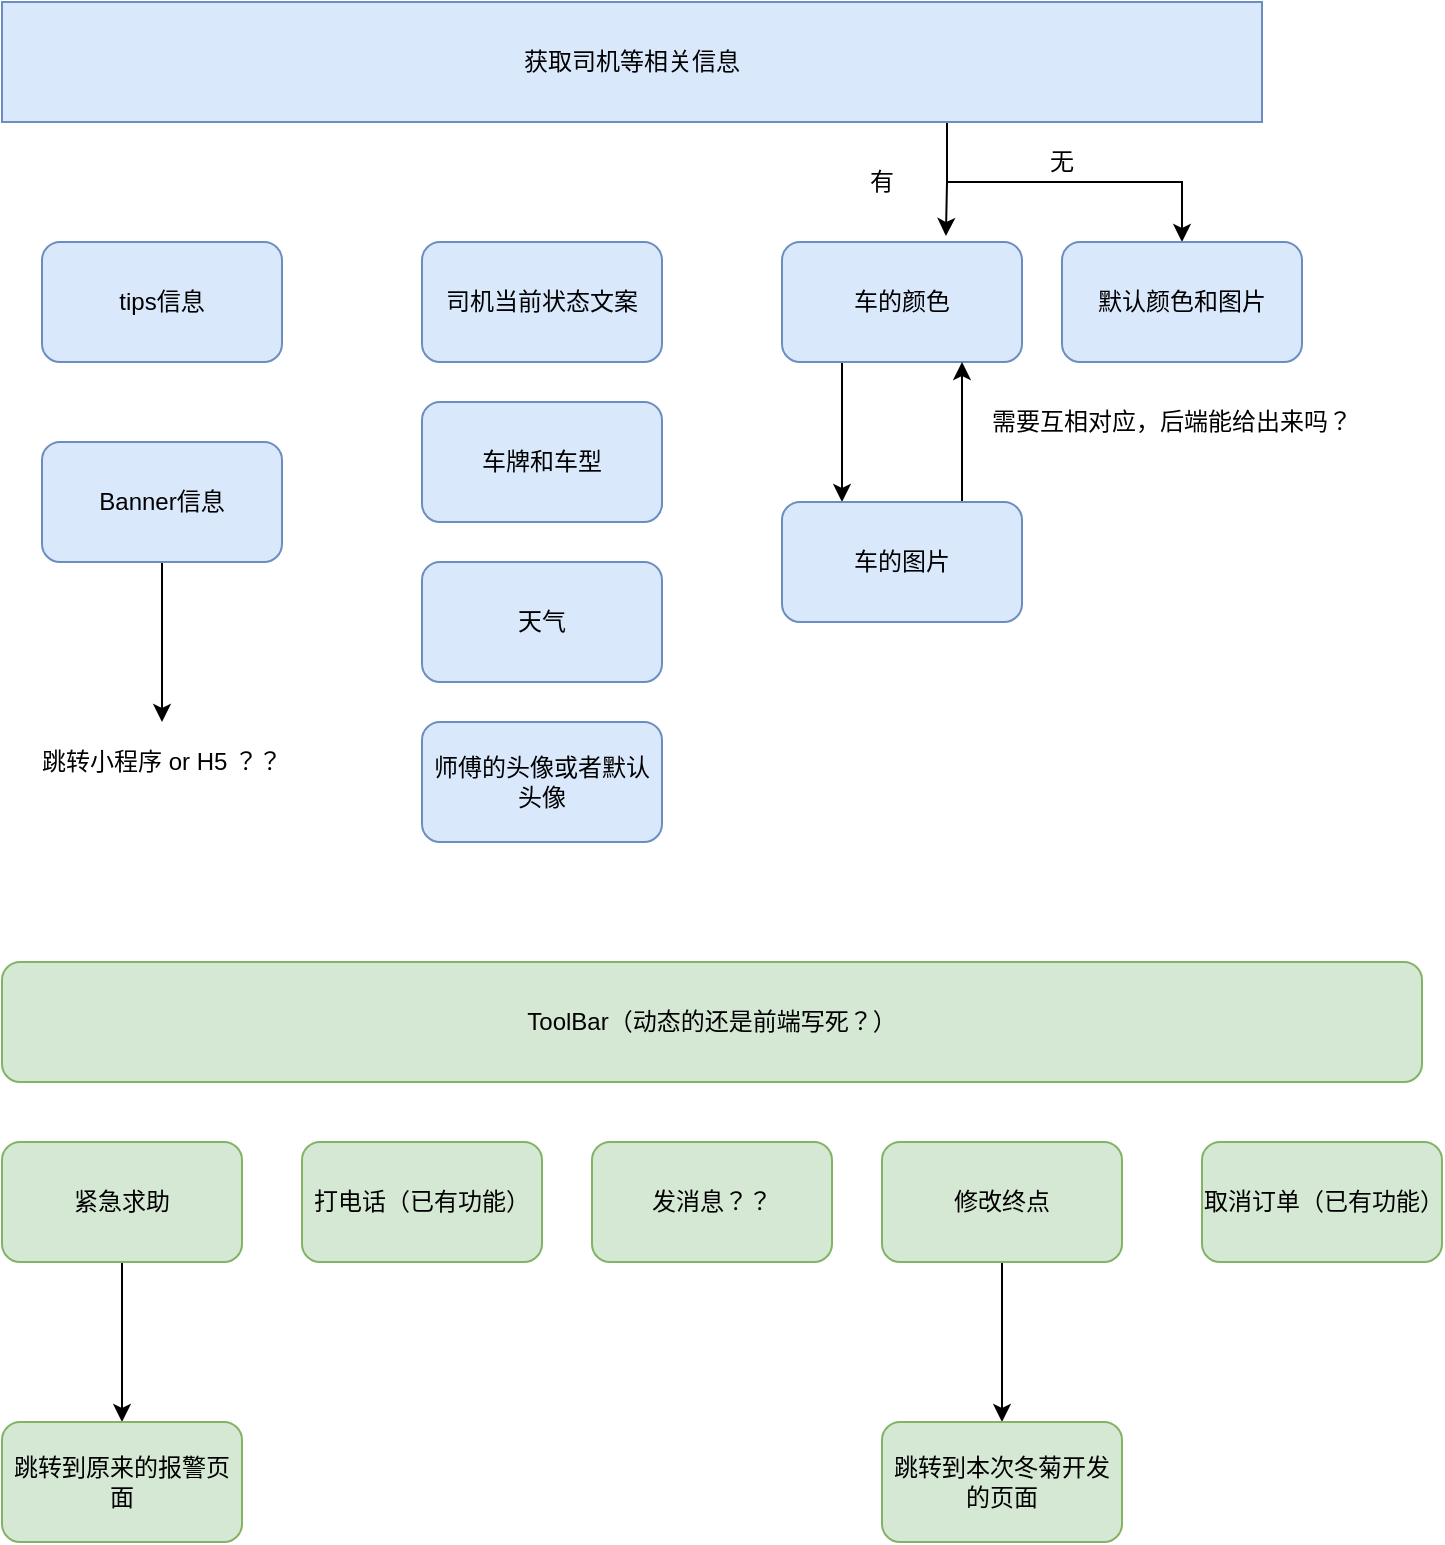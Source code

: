 <mxfile version="14.7.3" type="github" pages="2">
  <diagram id="M0GXjz0kVizOSfqk11xL" name="Page-1">
    <mxGraphModel dx="1042" dy="747" grid="1" gridSize="10" guides="1" tooltips="1" connect="1" arrows="1" fold="1" page="1" pageScale="1" pageWidth="827" pageHeight="1169" math="0" shadow="0">
      <root>
        <mxCell id="0" />
        <mxCell id="1" parent="0" />
        <mxCell id="ibusg23b28n_yPPuOVCP-29" style="edgeStyle=orthogonalEdgeStyle;rounded=0;orthogonalLoop=1;jettySize=auto;html=1;exitX=0.75;exitY=1;exitDx=0;exitDy=0;entryX=0.683;entryY=-0.05;entryDx=0;entryDy=0;entryPerimeter=0;" edge="1" parent="1" source="ibusg23b28n_yPPuOVCP-15" target="ibusg23b28n_yPPuOVCP-20">
          <mxGeometry relative="1" as="geometry" />
        </mxCell>
        <mxCell id="ibusg23b28n_yPPuOVCP-33" style="edgeStyle=orthogonalEdgeStyle;rounded=0;orthogonalLoop=1;jettySize=auto;html=1;exitX=0.75;exitY=1;exitDx=0;exitDy=0;entryX=0.5;entryY=0;entryDx=0;entryDy=0;" edge="1" parent="1" source="ibusg23b28n_yPPuOVCP-15" target="ibusg23b28n_yPPuOVCP-32">
          <mxGeometry relative="1" as="geometry" />
        </mxCell>
        <mxCell id="ibusg23b28n_yPPuOVCP-15" value="获取司机等相关信息" style="rounded=0;whiteSpace=wrap;html=1;fillColor=#dae8fc;strokeColor=#6c8ebf;" vertex="1" parent="1">
          <mxGeometry x="50" y="110" width="630" height="60" as="geometry" />
        </mxCell>
        <mxCell id="ibusg23b28n_yPPuOVCP-16" value="tips信息" style="rounded=1;whiteSpace=wrap;html=1;fillColor=#dae8fc;strokeColor=#6c8ebf;" vertex="1" parent="1">
          <mxGeometry x="70" y="230" width="120" height="60" as="geometry" />
        </mxCell>
        <mxCell id="ibusg23b28n_yPPuOVCP-17" value="司机当前状态文案" style="rounded=1;whiteSpace=wrap;html=1;fillColor=#dae8fc;strokeColor=#6c8ebf;" vertex="1" parent="1">
          <mxGeometry x="260" y="230" width="120" height="60" as="geometry" />
        </mxCell>
        <mxCell id="ibusg23b28n_yPPuOVCP-18" value="车牌和车型" style="rounded=1;whiteSpace=wrap;html=1;fillColor=#dae8fc;strokeColor=#6c8ebf;" vertex="1" parent="1">
          <mxGeometry x="260" y="310" width="120" height="60" as="geometry" />
        </mxCell>
        <mxCell id="ibusg23b28n_yPPuOVCP-19" value="天气" style="rounded=1;whiteSpace=wrap;html=1;fillColor=#dae8fc;strokeColor=#6c8ebf;" vertex="1" parent="1">
          <mxGeometry x="260" y="390" width="120" height="60" as="geometry" />
        </mxCell>
        <mxCell id="ibusg23b28n_yPPuOVCP-26" style="edgeStyle=orthogonalEdgeStyle;rounded=0;orthogonalLoop=1;jettySize=auto;html=1;exitX=0.25;exitY=1;exitDx=0;exitDy=0;entryX=0.25;entryY=0;entryDx=0;entryDy=0;" edge="1" parent="1" source="ibusg23b28n_yPPuOVCP-20" target="ibusg23b28n_yPPuOVCP-24">
          <mxGeometry relative="1" as="geometry" />
        </mxCell>
        <mxCell id="ibusg23b28n_yPPuOVCP-20" value="车的颜色" style="rounded=1;whiteSpace=wrap;html=1;fillColor=#dae8fc;strokeColor=#6c8ebf;" vertex="1" parent="1">
          <mxGeometry x="440" y="230" width="120" height="60" as="geometry" />
        </mxCell>
        <mxCell id="ibusg23b28n_yPPuOVCP-21" value="师傅的头像或者默认头像" style="rounded=1;whiteSpace=wrap;html=1;fillColor=#dae8fc;strokeColor=#6c8ebf;" vertex="1" parent="1">
          <mxGeometry x="260" y="470" width="120" height="60" as="geometry" />
        </mxCell>
        <mxCell id="ibusg23b28n_yPPuOVCP-27" style="edgeStyle=orthogonalEdgeStyle;rounded=0;orthogonalLoop=1;jettySize=auto;html=1;exitX=0.75;exitY=0;exitDx=0;exitDy=0;entryX=0.75;entryY=1;entryDx=0;entryDy=0;" edge="1" parent="1" source="ibusg23b28n_yPPuOVCP-24" target="ibusg23b28n_yPPuOVCP-20">
          <mxGeometry relative="1" as="geometry" />
        </mxCell>
        <mxCell id="ibusg23b28n_yPPuOVCP-24" value="车的图片" style="rounded=1;whiteSpace=wrap;html=1;fillColor=#dae8fc;strokeColor=#6c8ebf;" vertex="1" parent="1">
          <mxGeometry x="440" y="360" width="120" height="60" as="geometry" />
        </mxCell>
        <mxCell id="ibusg23b28n_yPPuOVCP-28" value="需要互相对应，后端能给出来吗？" style="text;html=1;strokeColor=none;fillColor=none;align=center;verticalAlign=middle;whiteSpace=wrap;rounded=0;" vertex="1" parent="1">
          <mxGeometry x="540" y="310" width="190" height="20" as="geometry" />
        </mxCell>
        <mxCell id="ibusg23b28n_yPPuOVCP-31" value="有" style="text;html=1;strokeColor=none;fillColor=none;align=center;verticalAlign=middle;whiteSpace=wrap;rounded=0;" vertex="1" parent="1">
          <mxGeometry x="470" y="190" width="40" height="20" as="geometry" />
        </mxCell>
        <mxCell id="ibusg23b28n_yPPuOVCP-32" value="默认颜色和图片" style="rounded=1;whiteSpace=wrap;html=1;fillColor=#dae8fc;strokeColor=#6c8ebf;" vertex="1" parent="1">
          <mxGeometry x="580" y="230" width="120" height="60" as="geometry" />
        </mxCell>
        <mxCell id="ibusg23b28n_yPPuOVCP-34" value="无" style="text;html=1;strokeColor=none;fillColor=none;align=center;verticalAlign=middle;whiteSpace=wrap;rounded=0;" vertex="1" parent="1">
          <mxGeometry x="560" y="180" width="40" height="20" as="geometry" />
        </mxCell>
        <mxCell id="ibusg23b28n_yPPuOVCP-37" value="" style="edgeStyle=orthogonalEdgeStyle;rounded=0;orthogonalLoop=1;jettySize=auto;html=1;" edge="1" parent="1" source="ibusg23b28n_yPPuOVCP-35">
          <mxGeometry relative="1" as="geometry">
            <mxPoint x="130" y="470" as="targetPoint" />
          </mxGeometry>
        </mxCell>
        <mxCell id="ibusg23b28n_yPPuOVCP-35" value="Banner信息" style="rounded=1;whiteSpace=wrap;html=1;fillColor=#dae8fc;strokeColor=#6c8ebf;" vertex="1" parent="1">
          <mxGeometry x="70" y="330" width="120" height="60" as="geometry" />
        </mxCell>
        <mxCell id="ibusg23b28n_yPPuOVCP-38" value="跳转小程序 or H5 ？？" style="text;html=1;strokeColor=none;fillColor=none;align=center;verticalAlign=middle;whiteSpace=wrap;rounded=0;" vertex="1" parent="1">
          <mxGeometry x="50" y="480" width="160" height="20" as="geometry" />
        </mxCell>
        <mxCell id="ibusg23b28n_yPPuOVCP-39" value="ToolBar（动态的还是前端写死？）" style="rounded=1;whiteSpace=wrap;html=1;fillColor=#d5e8d4;strokeColor=#82b366;" vertex="1" parent="1">
          <mxGeometry x="50" y="590" width="710" height="60" as="geometry" />
        </mxCell>
        <mxCell id="ibusg23b28n_yPPuOVCP-42" value="" style="edgeStyle=orthogonalEdgeStyle;rounded=0;orthogonalLoop=1;jettySize=auto;html=1;" edge="1" parent="1" source="ibusg23b28n_yPPuOVCP-40" target="ibusg23b28n_yPPuOVCP-41">
          <mxGeometry relative="1" as="geometry" />
        </mxCell>
        <mxCell id="ibusg23b28n_yPPuOVCP-40" value="紧急求助" style="rounded=1;whiteSpace=wrap;html=1;fillColor=#d5e8d4;strokeColor=#82b366;" vertex="1" parent="1">
          <mxGeometry x="50" y="680" width="120" height="60" as="geometry" />
        </mxCell>
        <mxCell id="ibusg23b28n_yPPuOVCP-41" value="跳转到原来的报警页面" style="rounded=1;whiteSpace=wrap;html=1;fillColor=#d5e8d4;strokeColor=#82b366;" vertex="1" parent="1">
          <mxGeometry x="50" y="820" width="120" height="60" as="geometry" />
        </mxCell>
        <mxCell id="ibusg23b28n_yPPuOVCP-43" value="打电话（已有功能）" style="rounded=1;whiteSpace=wrap;html=1;fillColor=#d5e8d4;strokeColor=#82b366;" vertex="1" parent="1">
          <mxGeometry x="200" y="680" width="120" height="60" as="geometry" />
        </mxCell>
        <mxCell id="ibusg23b28n_yPPuOVCP-44" value="发消息？？" style="rounded=1;whiteSpace=wrap;html=1;fillColor=#d5e8d4;strokeColor=#82b366;" vertex="1" parent="1">
          <mxGeometry x="345" y="680" width="120" height="60" as="geometry" />
        </mxCell>
        <mxCell id="ibusg23b28n_yPPuOVCP-47" value="" style="edgeStyle=orthogonalEdgeStyle;rounded=0;orthogonalLoop=1;jettySize=auto;html=1;" edge="1" parent="1" source="ibusg23b28n_yPPuOVCP-45" target="ibusg23b28n_yPPuOVCP-46">
          <mxGeometry relative="1" as="geometry" />
        </mxCell>
        <mxCell id="ibusg23b28n_yPPuOVCP-45" value="修改终点" style="rounded=1;whiteSpace=wrap;html=1;fillColor=#d5e8d4;strokeColor=#82b366;" vertex="1" parent="1">
          <mxGeometry x="490" y="680" width="120" height="60" as="geometry" />
        </mxCell>
        <mxCell id="ibusg23b28n_yPPuOVCP-46" value="跳转到本次冬菊开发的页面" style="rounded=1;whiteSpace=wrap;html=1;fillColor=#d5e8d4;strokeColor=#82b366;" vertex="1" parent="1">
          <mxGeometry x="490" y="820" width="120" height="60" as="geometry" />
        </mxCell>
        <mxCell id="ibusg23b28n_yPPuOVCP-48" value="取消订单（已有功能）" style="rounded=1;whiteSpace=wrap;html=1;fillColor=#d5e8d4;strokeColor=#82b366;" vertex="1" parent="1">
          <mxGeometry x="650" y="680" width="120" height="60" as="geometry" />
        </mxCell>
      </root>
    </mxGraphModel>
  </diagram>
  <diagram id="YMwETe-o5JyK5KCpaD5P" name="Page-2">
    <mxGraphModel dx="1869" dy="747" grid="1" gridSize="10" guides="1" tooltips="1" connect="1" arrows="1" fold="1" page="1" pageScale="1" pageWidth="827" pageHeight="1169" math="0" shadow="0">
      <root>
        <mxCell id="_jmYUeYiFWSKFXeWbkaF-0" />
        <mxCell id="_jmYUeYiFWSKFXeWbkaF-1" parent="_jmYUeYiFWSKFXeWbkaF-0" />
        <mxCell id="_jmYUeYiFWSKFXeWbkaF-51" style="edgeStyle=orthogonalEdgeStyle;rounded=0;orthogonalLoop=1;jettySize=auto;html=1;exitX=0.5;exitY=1;exitDx=0;exitDy=0;entryX=0.5;entryY=0;entryDx=0;entryDy=0;" edge="1" parent="_jmYUeYiFWSKFXeWbkaF-1" source="_jmYUeYiFWSKFXeWbkaF-2" target="_jmYUeYiFWSKFXeWbkaF-22">
          <mxGeometry relative="1" as="geometry">
            <Array as="points">
              <mxPoint x="370" y="170" />
              <mxPoint x="160" y="170" />
            </Array>
          </mxGeometry>
        </mxCell>
        <mxCell id="_jmYUeYiFWSKFXeWbkaF-74" style="edgeStyle=orthogonalEdgeStyle;rounded=0;orthogonalLoop=1;jettySize=auto;html=1;exitX=0.5;exitY=1;exitDx=0;exitDy=0;entryX=0.5;entryY=0;entryDx=0;entryDy=0;" edge="1" parent="_jmYUeYiFWSKFXeWbkaF-1" source="_jmYUeYiFWSKFXeWbkaF-2" target="_jmYUeYiFWSKFXeWbkaF-75">
          <mxGeometry relative="1" as="geometry">
            <mxPoint x="710" y="200" as="targetPoint" />
          </mxGeometry>
        </mxCell>
        <mxCell id="_jmYUeYiFWSKFXeWbkaF-93" style="edgeStyle=orthogonalEdgeStyle;rounded=0;orthogonalLoop=1;jettySize=auto;html=1;exitX=0.5;exitY=1;exitDx=0;exitDy=0;" edge="1" parent="_jmYUeYiFWSKFXeWbkaF-1" source="_jmYUeYiFWSKFXeWbkaF-2" target="_jmYUeYiFWSKFXeWbkaF-89">
          <mxGeometry relative="1" as="geometry">
            <Array as="points">
              <mxPoint x="370" y="170" />
              <mxPoint x="1200" y="170" />
            </Array>
          </mxGeometry>
        </mxCell>
        <mxCell id="_jmYUeYiFWSKFXeWbkaF-2" value="当前订单状态轮询" style="rounded=1;whiteSpace=wrap;html=1;fillColor=#f5f5f5;strokeColor=#666666;fontColor=#333333;" vertex="1" parent="_jmYUeYiFWSKFXeWbkaF-1">
          <mxGeometry x="310" y="80" width="120" height="60" as="geometry" />
        </mxCell>
        <mxCell id="_jmYUeYiFWSKFXeWbkaF-26" style="edgeStyle=orthogonalEdgeStyle;rounded=0;orthogonalLoop=1;jettySize=auto;html=1;exitX=0.5;exitY=1;exitDx=0;exitDy=0;" edge="1" parent="_jmYUeYiFWSKFXeWbkaF-1" source="_jmYUeYiFWSKFXeWbkaF-22">
          <mxGeometry relative="1" as="geometry">
            <mxPoint x="80" y="280" as="targetPoint" />
          </mxGeometry>
        </mxCell>
        <mxCell id="_jmYUeYiFWSKFXeWbkaF-94" style="edgeStyle=orthogonalEdgeStyle;rounded=0;orthogonalLoop=1;jettySize=auto;html=1;exitX=0.5;exitY=1;exitDx=0;exitDy=0;entryX=0.5;entryY=0;entryDx=0;entryDy=0;" edge="1" parent="_jmYUeYiFWSKFXeWbkaF-1" source="_jmYUeYiFWSKFXeWbkaF-22" target="_jmYUeYiFWSKFXeWbkaF-61">
          <mxGeometry relative="1" as="geometry" />
        </mxCell>
        <mxCell id="_jmYUeYiFWSKFXeWbkaF-95" style="edgeStyle=orthogonalEdgeStyle;rounded=0;orthogonalLoop=1;jettySize=auto;html=1;exitX=0.5;exitY=1;exitDx=0;exitDy=0;entryX=0.433;entryY=-0.075;entryDx=0;entryDy=0;entryPerimeter=0;" edge="1" parent="_jmYUeYiFWSKFXeWbkaF-1" source="_jmYUeYiFWSKFXeWbkaF-22" target="_jmYUeYiFWSKFXeWbkaF-62">
          <mxGeometry relative="1" as="geometry" />
        </mxCell>
        <mxCell id="_jmYUeYiFWSKFXeWbkaF-22" value="103" style="rounded=1;whiteSpace=wrap;html=1;fillColor=#dae8fc;strokeColor=#6c8ebf;" vertex="1" parent="_jmYUeYiFWSKFXeWbkaF-1">
          <mxGeometry x="100" y="190" width="120" height="30" as="geometry" />
        </mxCell>
        <mxCell id="_jmYUeYiFWSKFXeWbkaF-23" style="edgeStyle=orthogonalEdgeStyle;rounded=0;orthogonalLoop=1;jettySize=auto;html=1;exitX=0.5;exitY=1;exitDx=0;exitDy=0;" edge="1" parent="_jmYUeYiFWSKFXeWbkaF-1" source="_jmYUeYiFWSKFXeWbkaF-22" target="_jmYUeYiFWSKFXeWbkaF-22">
          <mxGeometry relative="1" as="geometry" />
        </mxCell>
        <mxCell id="_jmYUeYiFWSKFXeWbkaF-27" style="edgeStyle=orthogonalEdgeStyle;rounded=0;orthogonalLoop=1;jettySize=auto;html=1;exitX=0.5;exitY=1;exitDx=0;exitDy=0;" edge="1" parent="_jmYUeYiFWSKFXeWbkaF-1">
          <mxGeometry relative="1" as="geometry">
            <mxPoint x="80" y="420" as="sourcePoint" />
            <mxPoint x="80" y="420" as="targetPoint" />
          </mxGeometry>
        </mxCell>
        <mxCell id="_jmYUeYiFWSKFXeWbkaF-28" style="edgeStyle=orthogonalEdgeStyle;rounded=0;orthogonalLoop=1;jettySize=auto;html=1;exitX=0.5;exitY=1;exitDx=0;exitDy=0;" edge="1" parent="_jmYUeYiFWSKFXeWbkaF-1">
          <mxGeometry relative="1" as="geometry">
            <mxPoint x="80" y="420" as="sourcePoint" />
            <mxPoint x="80" y="420" as="targetPoint" />
          </mxGeometry>
        </mxCell>
        <mxCell id="_jmYUeYiFWSKFXeWbkaF-29" value="司机正在赶来" style="rounded=1;whiteSpace=wrap;html=1;fillColor=#d5e8d4;strokeColor=#82b366;" vertex="1" parent="_jmYUeYiFWSKFXeWbkaF-1">
          <mxGeometry x="20" y="340" width="120" height="40" as="geometry" />
        </mxCell>
        <mxCell id="_jmYUeYiFWSKFXeWbkaF-30" style="edgeStyle=orthogonalEdgeStyle;rounded=0;orthogonalLoop=1;jettySize=auto;html=1;exitX=0.5;exitY=1;exitDx=0;exitDy=0;" edge="1" parent="_jmYUeYiFWSKFXeWbkaF-1" source="_jmYUeYiFWSKFXeWbkaF-29" target="_jmYUeYiFWSKFXeWbkaF-29">
          <mxGeometry relative="1" as="geometry" />
        </mxCell>
        <mxCell id="_jmYUeYiFWSKFXeWbkaF-32" value="订单预约成功" style="rounded=1;whiteSpace=wrap;html=1;fillColor=#e1d5e7;strokeColor=#9673a6;" vertex="1" parent="_jmYUeYiFWSKFXeWbkaF-1">
          <mxGeometry x="160" y="340" width="120" height="40" as="geometry" />
        </mxCell>
        <mxCell id="_jmYUeYiFWSKFXeWbkaF-36" value="司机已到达" style="rounded=1;whiteSpace=wrap;html=1;fillColor=#d5e8d4;strokeColor=#82b366;" vertex="1" parent="_jmYUeYiFWSKFXeWbkaF-1">
          <mxGeometry x="650" y="345" width="120" height="40" as="geometry" />
        </mxCell>
        <mxCell id="_jmYUeYiFWSKFXeWbkaF-50" value="行程中" style="rounded=1;whiteSpace=wrap;html=1;fillColor=#d5e8d4;strokeColor=#82b366;" vertex="1" parent="_jmYUeYiFWSKFXeWbkaF-1">
          <mxGeometry x="1060" y="350" width="120" height="40" as="geometry" />
        </mxCell>
        <mxCell id="_jmYUeYiFWSKFXeWbkaF-55" value="请准时到“xxx起始点”上车" style="rounded=1;whiteSpace=wrap;html=1;fillColor=#d5e8d4;strokeColor=#82b366;" vertex="1" parent="_jmYUeYiFWSKFXeWbkaF-1">
          <mxGeometry x="20" y="400" width="120" height="40" as="geometry" />
        </mxCell>
        <mxCell id="_jmYUeYiFWSKFXeWbkaF-56" value="&lt;div class=&quot;lake-content&quot;&gt;&lt;ul class=&quot;ne-ul&quot; style=&quot;margin: 0px 0px 0px 2em ; padding-left: 23px ; list-style: circle&quot;&gt;&lt;li id=&quot;ud6bd0647&quot;&gt;&lt;span class=&quot;ne-text&quot;&gt;${日期} ${时间}&lt;/span&gt;&lt;/li&gt;&lt;li id=&quot;u240501ad&quot;&gt;&lt;span class=&quot;ne-text&quot;&gt;若日期为今天或明天时，则展示“今天”/“明天”以替代日期&lt;/span&gt;&lt;/li&gt;&lt;/ul&gt;&lt;ul class=&quot;ne-ul&quot; style=&quot;margin: 0px 0px 0px 2em ; padding-left: 23px ; list-style: circle&quot;&gt;&lt;li id=&quot;uf4e0a685&quot;&gt;&lt;span class=&quot;ne-text&quot;&gt;例如：今天 19:00&amp;nbsp; /明天 19:00&amp;nbsp; /3月23日 19:00&lt;/span&gt;&lt;/li&gt;&lt;/ul&gt;&lt;/div&gt;" style="rounded=1;whiteSpace=wrap;html=1;align=left;fillColor=#e1d5e7;strokeColor=#9673a6;" vertex="1" parent="_jmYUeYiFWSKFXeWbkaF-1">
          <mxGeometry x="160" y="400" width="180" height="110" as="geometry" />
        </mxCell>
        <mxCell id="_jmYUeYiFWSKFXeWbkaF-57" value="请您尽快联系司机上车" style="rounded=1;whiteSpace=wrap;html=1;fillColor=#d5e8d4;strokeColor=#82b366;" vertex="1" parent="_jmYUeYiFWSKFXeWbkaF-1">
          <mxGeometry x="650" y="410" width="120" height="40" as="geometry" />
        </mxCell>
        <mxCell id="_jmYUeYiFWSKFXeWbkaF-58" value="行程已开始，请系好安全带" style="rounded=1;whiteSpace=wrap;html=1;fillColor=#d5e8d4;strokeColor=#82b366;" vertex="1" parent="_jmYUeYiFWSKFXeWbkaF-1">
          <mxGeometry x="1060" y="410" width="120" height="40" as="geometry" />
        </mxCell>
        <mxCell id="_jmYUeYiFWSKFXeWbkaF-59" value="实时单" style="rounded=1;whiteSpace=wrap;html=1;fillColor=#d5e8d4;strokeColor=#82b366;" vertex="1" parent="_jmYUeYiFWSKFXeWbkaF-1">
          <mxGeometry x="20" y="280" width="120" height="40" as="geometry" />
        </mxCell>
        <mxCell id="_jmYUeYiFWSKFXeWbkaF-61" value="预约单（司机位置透出与未透出展现的文案一致）" style="rounded=1;whiteSpace=wrap;html=1;fillColor=#e1d5e7;strokeColor=#9673a6;" vertex="1" parent="_jmYUeYiFWSKFXeWbkaF-1">
          <mxGeometry x="160" y="280" width="140" height="40" as="geometry" />
        </mxCell>
        <mxCell id="_jmYUeYiFWSKFXeWbkaF-62" value="接送机" style="rounded=1;whiteSpace=wrap;html=1;fillColor=#fff2cc;strokeColor=#d6b656;" vertex="1" parent="_jmYUeYiFWSKFXeWbkaF-1">
          <mxGeometry x="350" y="280" width="120" height="40" as="geometry" />
        </mxCell>
        <mxCell id="_jmYUeYiFWSKFXeWbkaF-63" value="已预约成功 +“ 预约时间”【格式与预约单一致】" style="rounded=1;whiteSpace=wrap;html=1;fillColor=#fff2cc;strokeColor=#d6b656;" vertex="1" parent="_jmYUeYiFWSKFXeWbkaF-1">
          <mxGeometry x="354" y="340" width="120" height="50" as="geometry" />
        </mxCell>
        <mxCell id="_jmYUeYiFWSKFXeWbkaF-70" style="edgeStyle=orthogonalEdgeStyle;rounded=0;orthogonalLoop=1;jettySize=auto;html=1;exitX=0.5;exitY=1;exitDx=0;exitDy=0;" edge="1" parent="_jmYUeYiFWSKFXeWbkaF-1" source="_jmYUeYiFWSKFXeWbkaF-64" target="_jmYUeYiFWSKFXeWbkaF-65">
          <mxGeometry relative="1" as="geometry">
            <Array as="points">
              <mxPoint x="414" y="475" />
              <mxPoint x="410" y="475" />
            </Array>
          </mxGeometry>
        </mxCell>
        <mxCell id="_jmYUeYiFWSKFXeWbkaF-80" style="edgeStyle=orthogonalEdgeStyle;rounded=0;orthogonalLoop=1;jettySize=auto;html=1;exitX=0.5;exitY=1;exitDx=0;exitDy=0;" edge="1" parent="_jmYUeYiFWSKFXeWbkaF-1" source="_jmYUeYiFWSKFXeWbkaF-64" target="_jmYUeYiFWSKFXeWbkaF-68">
          <mxGeometry relative="1" as="geometry" />
        </mxCell>
        <mxCell id="_jmYUeYiFWSKFXeWbkaF-64" value="服务有免费等待" style="rounded=1;whiteSpace=wrap;html=1;fillColor=#fff2cc;strokeColor=#d6b656;" vertex="1" parent="_jmYUeYiFWSKFXeWbkaF-1">
          <mxGeometry x="354" y="410" width="120" height="40" as="geometry" />
        </mxCell>
        <mxCell id="_jmYUeYiFWSKFXeWbkaF-65" value="请准时到“xx上车点”上车" style="rounded=1;whiteSpace=wrap;html=1;fillColor=#fff2cc;strokeColor=#d6b656;" vertex="1" parent="_jmYUeYiFWSKFXeWbkaF-1">
          <mxGeometry x="350" y="500" width="120" height="40" as="geometry" />
        </mxCell>
        <mxCell id="_jmYUeYiFWSKFXeWbkaF-68" value="&lt;div class=&quot;lake-content&quot;&gt;&lt;span class=&quot;ne-text&quot;&gt;航班抵达后司机免费等候60分钟 乘车须知（乘车须知点击跳转原说明页）&lt;/span&gt;&lt;/div&gt;" style="rounded=1;whiteSpace=wrap;html=1;fillColor=#fff2cc;strokeColor=#d6b656;" vertex="1" parent="_jmYUeYiFWSKFXeWbkaF-1">
          <mxGeometry x="510" y="500" width="120" height="80" as="geometry" />
        </mxCell>
        <mxCell id="_jmYUeYiFWSKFXeWbkaF-72" value="无" style="text;html=1;strokeColor=none;fillColor=none;align=center;verticalAlign=middle;whiteSpace=wrap;rounded=0;" vertex="1" parent="_jmYUeYiFWSKFXeWbkaF-1">
          <mxGeometry x="370" y="470" width="40" height="20" as="geometry" />
        </mxCell>
        <mxCell id="_jmYUeYiFWSKFXeWbkaF-73" value="有" style="text;html=1;strokeColor=none;fillColor=none;align=center;verticalAlign=middle;whiteSpace=wrap;rounded=0;" vertex="1" parent="_jmYUeYiFWSKFXeWbkaF-1">
          <mxGeometry x="490" y="450" width="40" height="20" as="geometry" />
        </mxCell>
        <mxCell id="_jmYUeYiFWSKFXeWbkaF-107" style="edgeStyle=orthogonalEdgeStyle;rounded=0;orthogonalLoop=1;jettySize=auto;html=1;exitX=0.5;exitY=1;exitDx=0;exitDy=0;entryX=0.5;entryY=0;entryDx=0;entryDy=0;strokeWidth=1;" edge="1" parent="_jmYUeYiFWSKFXeWbkaF-1" source="_jmYUeYiFWSKFXeWbkaF-75" target="_jmYUeYiFWSKFXeWbkaF-76">
          <mxGeometry relative="1" as="geometry" />
        </mxCell>
        <mxCell id="_jmYUeYiFWSKFXeWbkaF-108" style="edgeStyle=orthogonalEdgeStyle;rounded=0;orthogonalLoop=1;jettySize=auto;html=1;exitX=0.5;exitY=1;exitDx=0;exitDy=0;entryX=0.5;entryY=0;entryDx=0;entryDy=0;strokeWidth=1;" edge="1" parent="_jmYUeYiFWSKFXeWbkaF-1" source="_jmYUeYiFWSKFXeWbkaF-75" target="_jmYUeYiFWSKFXeWbkaF-78">
          <mxGeometry relative="1" as="geometry" />
        </mxCell>
        <mxCell id="_jmYUeYiFWSKFXeWbkaF-75" value="104" style="rounded=1;whiteSpace=wrap;html=1;fillColor=#dae8fc;strokeColor=#6c8ebf;" vertex="1" parent="_jmYUeYiFWSKFXeWbkaF-1">
          <mxGeometry x="740" y="200" width="110" height="30" as="geometry" />
        </mxCell>
        <mxCell id="_jmYUeYiFWSKFXeWbkaF-76" value="实时单和预约单" style="rounded=1;whiteSpace=wrap;html=1;fillColor=#d5e8d4;strokeColor=#82b366;" vertex="1" parent="_jmYUeYiFWSKFXeWbkaF-1">
          <mxGeometry x="650" y="280" width="120" height="40" as="geometry" />
        </mxCell>
        <mxCell id="_jmYUeYiFWSKFXeWbkaF-78" value="接送机" style="rounded=1;whiteSpace=wrap;html=1;fillColor=#e1d5e7;strokeColor=#9673a6;" vertex="1" parent="_jmYUeYiFWSKFXeWbkaF-1">
          <mxGeometry x="800" y="280" width="120" height="40" as="geometry" />
        </mxCell>
        <mxCell id="_jmYUeYiFWSKFXeWbkaF-79" value="司机已到达上车点" style="rounded=1;whiteSpace=wrap;html=1;fillColor=#e1d5e7;strokeColor=#9673a6;" vertex="1" parent="_jmYUeYiFWSKFXeWbkaF-1">
          <mxGeometry x="810" y="345" width="120" height="35" as="geometry" />
        </mxCell>
        <mxCell id="_jmYUeYiFWSKFXeWbkaF-84" style="edgeStyle=orthogonalEdgeStyle;rounded=0;orthogonalLoop=1;jettySize=auto;html=1;exitX=0.5;exitY=1;exitDx=0;exitDy=0;entryX=0.5;entryY=0;entryDx=0;entryDy=0;" edge="1" parent="_jmYUeYiFWSKFXeWbkaF-1" source="_jmYUeYiFWSKFXeWbkaF-81" target="_jmYUeYiFWSKFXeWbkaF-82">
          <mxGeometry relative="1" as="geometry" />
        </mxCell>
        <mxCell id="_jmYUeYiFWSKFXeWbkaF-85" style="edgeStyle=orthogonalEdgeStyle;rounded=0;orthogonalLoop=1;jettySize=auto;html=1;exitX=0.5;exitY=1;exitDx=0;exitDy=0;entryX=0.5;entryY=0;entryDx=0;entryDy=0;" edge="1" parent="_jmYUeYiFWSKFXeWbkaF-1" source="_jmYUeYiFWSKFXeWbkaF-81" target="_jmYUeYiFWSKFXeWbkaF-83">
          <mxGeometry relative="1" as="geometry" />
        </mxCell>
        <mxCell id="_jmYUeYiFWSKFXeWbkaF-81" value="服务有免费等待" style="rounded=1;whiteSpace=wrap;html=1;fillColor=#e1d5e7;strokeColor=#9673a6;" vertex="1" parent="_jmYUeYiFWSKFXeWbkaF-1">
          <mxGeometry x="810" y="410" width="120" height="40" as="geometry" />
        </mxCell>
        <mxCell id="_jmYUeYiFWSKFXeWbkaF-82" value="请您尽快联系司机上车" style="rounded=1;whiteSpace=wrap;html=1;fillColor=#e1d5e7;strokeColor=#9673a6;" vertex="1" parent="_jmYUeYiFWSKFXeWbkaF-1">
          <mxGeometry x="770" y="500" width="120" height="50" as="geometry" />
        </mxCell>
        <mxCell id="_jmYUeYiFWSKFXeWbkaF-83" value="&lt;div class=&quot;lake-content&quot;&gt;&lt;ul class=&quot;ne-ul&quot; style=&quot;margin: 0px ; padding-left: 23px&quot;&gt;&lt;li id=&quot;u0c1356b6&quot;&gt;&lt;span class=&quot;ne-text&quot;&gt;若读取到服务有免费等待的配置看，则展示：航班抵达后司机免费等候60分钟 乘车须知（乘车须知点击跳转原说明页）&lt;/span&gt;&lt;/li&gt;&lt;/ul&gt;&lt;/div&gt;" style="rounded=1;whiteSpace=wrap;html=1;fillColor=#e1d5e7;strokeColor=#9673a6;" vertex="1" parent="_jmYUeYiFWSKFXeWbkaF-1">
          <mxGeometry x="920" y="500" width="120" height="130" as="geometry" />
        </mxCell>
        <mxCell id="_jmYUeYiFWSKFXeWbkaF-86" value="无" style="text;html=1;strokeColor=none;fillColor=none;align=center;verticalAlign=middle;whiteSpace=wrap;rounded=0;" vertex="1" parent="_jmYUeYiFWSKFXeWbkaF-1">
          <mxGeometry x="780" y="470" width="40" height="20" as="geometry" />
        </mxCell>
        <mxCell id="_jmYUeYiFWSKFXeWbkaF-87" value="有" style="text;html=1;strokeColor=none;fillColor=none;align=center;verticalAlign=middle;whiteSpace=wrap;rounded=0;" vertex="1" parent="_jmYUeYiFWSKFXeWbkaF-1">
          <mxGeometry x="950" y="450" width="40" height="20" as="geometry" />
        </mxCell>
        <mxCell id="_jmYUeYiFWSKFXeWbkaF-88" value="实时单和预约单" style="rounded=1;whiteSpace=wrap;html=1;fillColor=#d5e8d4;strokeColor=#82b366;" vertex="1" parent="_jmYUeYiFWSKFXeWbkaF-1">
          <mxGeometry x="1060" y="290" width="120" height="40" as="geometry" />
        </mxCell>
        <mxCell id="_jmYUeYiFWSKFXeWbkaF-98" style="edgeStyle=orthogonalEdgeStyle;rounded=0;orthogonalLoop=1;jettySize=auto;html=1;exitX=0.5;exitY=1;exitDx=0;exitDy=0;entryX=0.5;entryY=0;entryDx=0;entryDy=0;" edge="1" parent="_jmYUeYiFWSKFXeWbkaF-1" source="_jmYUeYiFWSKFXeWbkaF-89" target="_jmYUeYiFWSKFXeWbkaF-88">
          <mxGeometry relative="1" as="geometry" />
        </mxCell>
        <mxCell id="_jmYUeYiFWSKFXeWbkaF-99" style="edgeStyle=orthogonalEdgeStyle;rounded=0;orthogonalLoop=1;jettySize=auto;html=1;exitX=0.5;exitY=1;exitDx=0;exitDy=0;entryX=0.5;entryY=0;entryDx=0;entryDy=0;" edge="1" parent="_jmYUeYiFWSKFXeWbkaF-1" source="_jmYUeYiFWSKFXeWbkaF-89" target="_jmYUeYiFWSKFXeWbkaF-90">
          <mxGeometry relative="1" as="geometry" />
        </mxCell>
        <mxCell id="_jmYUeYiFWSKFXeWbkaF-89" value="105" style="rounded=1;whiteSpace=wrap;html=1;fillColor=#dae8fc;strokeColor=#6c8ebf;" vertex="1" parent="_jmYUeYiFWSKFXeWbkaF-1">
          <mxGeometry x="1140" y="210" width="120" height="40" as="geometry" />
        </mxCell>
        <mxCell id="_jmYUeYiFWSKFXeWbkaF-90" value="接送机" style="rounded=1;whiteSpace=wrap;html=1;fillColor=#e1d5e7;strokeColor=#9673a6;" vertex="1" parent="_jmYUeYiFWSKFXeWbkaF-1">
          <mxGeometry x="1241" y="290" width="120" height="40" as="geometry" />
        </mxCell>
        <mxCell id="_jmYUeYiFWSKFXeWbkaF-91" value="行程中" style="rounded=1;whiteSpace=wrap;html=1;fillColor=#e1d5e7;strokeColor=#9673a6;" vertex="1" parent="_jmYUeYiFWSKFXeWbkaF-1">
          <mxGeometry x="1250" y="350" width="120" height="40" as="geometry" />
        </mxCell>
        <mxCell id="_jmYUeYiFWSKFXeWbkaF-92" value="&lt;div class=&quot;lake-content&quot;&gt;&lt;span class=&quot;ne-text&quot;&gt;行程已开始，请系好安全带 乘车须知（乘车须知点击跳转原说明页）&lt;/span&gt;&lt;/div&gt;" style="rounded=1;whiteSpace=wrap;html=1;fillColor=#e1d5e7;strokeColor=#9673a6;" vertex="1" parent="_jmYUeYiFWSKFXeWbkaF-1">
          <mxGeometry x="1250" y="410" width="120" height="60" as="geometry" />
        </mxCell>
        <mxCell id="_jmYUeYiFWSKFXeWbkaF-100" value="" style="endArrow=none;dashed=1;html=1;strokeWidth=2;" edge="1" parent="_jmYUeYiFWSKFXeWbkaF-1">
          <mxGeometry width="50" height="50" relative="1" as="geometry">
            <mxPoint x="-40" y="330" as="sourcePoint" />
            <mxPoint x="1440" y="330" as="targetPoint" />
            <Array as="points">
              <mxPoint x="-10" y="330" />
            </Array>
          </mxGeometry>
        </mxCell>
        <mxCell id="_jmYUeYiFWSKFXeWbkaF-102" value="" style="endArrow=none;dashed=1;html=1;strokeWidth=2;" edge="1" parent="_jmYUeYiFWSKFXeWbkaF-1">
          <mxGeometry width="50" height="50" relative="1" as="geometry">
            <mxPoint x="-40" y="400" as="sourcePoint" />
            <mxPoint x="1450" y="400" as="targetPoint" />
          </mxGeometry>
        </mxCell>
        <mxCell id="_jmYUeYiFWSKFXeWbkaF-104" value="主标题" style="text;html=1;strokeColor=none;fillColor=none;align=center;verticalAlign=middle;whiteSpace=wrap;rounded=0;" vertex="1" parent="_jmYUeYiFWSKFXeWbkaF-1">
          <mxGeometry x="-90" y="350" width="40" height="20" as="geometry" />
        </mxCell>
        <mxCell id="_jmYUeYiFWSKFXeWbkaF-105" value="副标题" style="text;html=1;strokeColor=none;fillColor=none;align=center;verticalAlign=middle;whiteSpace=wrap;rounded=0;" vertex="1" parent="_jmYUeYiFWSKFXeWbkaF-1">
          <mxGeometry x="-90" y="470" width="40" height="20" as="geometry" />
        </mxCell>
        <mxCell id="_jmYUeYiFWSKFXeWbkaF-109" value="" style="endArrow=none;dashed=1;html=1;strokeWidth=1;" edge="1" parent="_jmYUeYiFWSKFXeWbkaF-1">
          <mxGeometry width="50" height="50" relative="1" as="geometry">
            <mxPoint x="640" y="790" as="sourcePoint" />
            <mxPoint x="640" y="170" as="targetPoint" />
          </mxGeometry>
        </mxCell>
        <mxCell id="_jmYUeYiFWSKFXeWbkaF-110" value="" style="endArrow=none;dashed=1;html=1;strokeWidth=1;" edge="1" parent="_jmYUeYiFWSKFXeWbkaF-1">
          <mxGeometry width="50" height="50" relative="1" as="geometry">
            <mxPoint x="1060" y="790" as="sourcePoint" />
            <mxPoint x="1050" y="170" as="targetPoint" />
          </mxGeometry>
        </mxCell>
        <mxCell id="_jmYUeYiFWSKFXeWbkaF-111" value="" style="endArrow=none;dashed=1;html=1;strokeWidth=2;" edge="1" parent="_jmYUeYiFWSKFXeWbkaF-1">
          <mxGeometry width="50" height="50" relative="1" as="geometry">
            <mxPoint x="-30" y="640" as="sourcePoint" />
            <mxPoint x="1500" y="640" as="targetPoint" />
          </mxGeometry>
        </mxCell>
        <mxCell id="_jmYUeYiFWSKFXeWbkaF-112" value="工具栏" style="text;html=1;strokeColor=none;fillColor=none;align=center;verticalAlign=middle;whiteSpace=wrap;rounded=0;" vertex="1" parent="_jmYUeYiFWSKFXeWbkaF-1">
          <mxGeometry x="-90" y="720" width="40" height="20" as="geometry" />
        </mxCell>
        <mxCell id="_jmYUeYiFWSKFXeWbkaF-113" value="紧急求助" style="rounded=1;whiteSpace=wrap;html=1;fillColor=#dae8fc;strokeColor=#6c8ebf;" vertex="1" parent="_jmYUeYiFWSKFXeWbkaF-1">
          <mxGeometry x="-10" y="700" width="120" height="40" as="geometry" />
        </mxCell>
        <mxCell id="_jmYUeYiFWSKFXeWbkaF-114" value="打电话" style="rounded=1;whiteSpace=wrap;html=1;fillColor=#dae8fc;strokeColor=#6c8ebf;" vertex="1" parent="_jmYUeYiFWSKFXeWbkaF-1">
          <mxGeometry x="140" y="700" width="120" height="40" as="geometry" />
        </mxCell>
        <mxCell id="_jmYUeYiFWSKFXeWbkaF-115" value="修改终点" style="rounded=1;whiteSpace=wrap;html=1;fillColor=#dae8fc;strokeColor=#6c8ebf;" vertex="1" parent="_jmYUeYiFWSKFXeWbkaF-1">
          <mxGeometry x="300" y="700" width="120" height="40" as="geometry" />
        </mxCell>
        <mxCell id="_jmYUeYiFWSKFXeWbkaF-116" value="取消订单" style="rounded=1;whiteSpace=wrap;html=1;fillColor=#dae8fc;strokeColor=#6c8ebf;" vertex="1" parent="_jmYUeYiFWSKFXeWbkaF-1">
          <mxGeometry x="460" y="700" width="120" height="40" as="geometry" />
        </mxCell>
        <mxCell id="_jmYUeYiFWSKFXeWbkaF-117" value="紧急求助" style="rounded=1;whiteSpace=wrap;html=1;fillColor=#dae8fc;strokeColor=#6c8ebf;" vertex="1" parent="_jmYUeYiFWSKFXeWbkaF-1">
          <mxGeometry x="660" y="680" width="120" height="30" as="geometry" />
        </mxCell>
        <mxCell id="_jmYUeYiFWSKFXeWbkaF-118" value="打电话" style="rounded=1;whiteSpace=wrap;html=1;fillColor=#dae8fc;strokeColor=#6c8ebf;" vertex="1" parent="_jmYUeYiFWSKFXeWbkaF-1">
          <mxGeometry x="810" y="680" width="120" height="30" as="geometry" />
        </mxCell>
        <mxCell id="_jmYUeYiFWSKFXeWbkaF-119" value="修改终点" style="rounded=1;whiteSpace=wrap;html=1;fillColor=#dae8fc;strokeColor=#6c8ebf;" vertex="1" parent="_jmYUeYiFWSKFXeWbkaF-1">
          <mxGeometry x="950" y="680" width="100" height="30" as="geometry" />
        </mxCell>
        <mxCell id="_jmYUeYiFWSKFXeWbkaF-120" value="取消订单" style="rounded=1;whiteSpace=wrap;html=1;fillColor=#dae8fc;strokeColor=#6c8ebf;" vertex="1" parent="_jmYUeYiFWSKFXeWbkaF-1">
          <mxGeometry x="660" y="730" width="120" height="30" as="geometry" />
        </mxCell>
        <mxCell id="_jmYUeYiFWSKFXeWbkaF-121" value="紧急求助" style="rounded=1;whiteSpace=wrap;html=1;fillColor=#dae8fc;strokeColor=#6c8ebf;" vertex="1" parent="_jmYUeYiFWSKFXeWbkaF-1">
          <mxGeometry x="1080" y="680" width="120" height="40" as="geometry" />
        </mxCell>
        <mxCell id="_jmYUeYiFWSKFXeWbkaF-122" value="联系客服" style="rounded=1;whiteSpace=wrap;html=1;fillColor=#dae8fc;strokeColor=#6c8ebf;" vertex="1" parent="_jmYUeYiFWSKFXeWbkaF-1">
          <mxGeometry x="1220" y="680" width="120" height="40" as="geometry" />
        </mxCell>
        <mxCell id="_jmYUeYiFWSKFXeWbkaF-123" value="修改终点" style="rounded=1;whiteSpace=wrap;html=1;fillColor=#dae8fc;strokeColor=#6c8ebf;" vertex="1" parent="_jmYUeYiFWSKFXeWbkaF-1">
          <mxGeometry x="1370" y="680" width="120" height="40" as="geometry" />
        </mxCell>
        <mxCell id="_jmYUeYiFWSKFXeWbkaF-124" value="行程分享" style="rounded=1;whiteSpace=wrap;html=1;fillColor=#dae8fc;strokeColor=#6c8ebf;" vertex="1" parent="_jmYUeYiFWSKFXeWbkaF-1">
          <mxGeometry x="1080" y="730" width="120" height="40" as="geometry" />
        </mxCell>
        <mxCell id="_jmYUeYiFWSKFXeWbkaF-125" value="打电话" style="rounded=1;whiteSpace=wrap;html=1;fillColor=#dae8fc;strokeColor=#6c8ebf;" vertex="1" parent="_jmYUeYiFWSKFXeWbkaF-1">
          <mxGeometry x="1220" y="730" width="120" height="40" as="geometry" />
        </mxCell>
        <mxCell id="_jmYUeYiFWSKFXeWbkaF-126" value="投诉反馈" style="rounded=1;whiteSpace=wrap;html=1;fillColor=#dae8fc;strokeColor=#6c8ebf;" vertex="1" parent="_jmYUeYiFWSKFXeWbkaF-1">
          <mxGeometry x="1370" y="730" width="120" height="40" as="geometry" />
        </mxCell>
      </root>
    </mxGraphModel>
  </diagram>
</mxfile>
